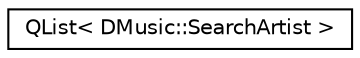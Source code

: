 digraph "类继承关系图"
{
  edge [fontname="Helvetica",fontsize="10",labelfontname="Helvetica",labelfontsize="10"];
  node [fontname="Helvetica",fontsize="10",shape=record];
  rankdir="LR";
  Node0 [label="QList\< DMusic::SearchArtist \>",height=0.2,width=0.4,color="black", fillcolor="white", style="filled",URL="$class_q_list.html"];
}
